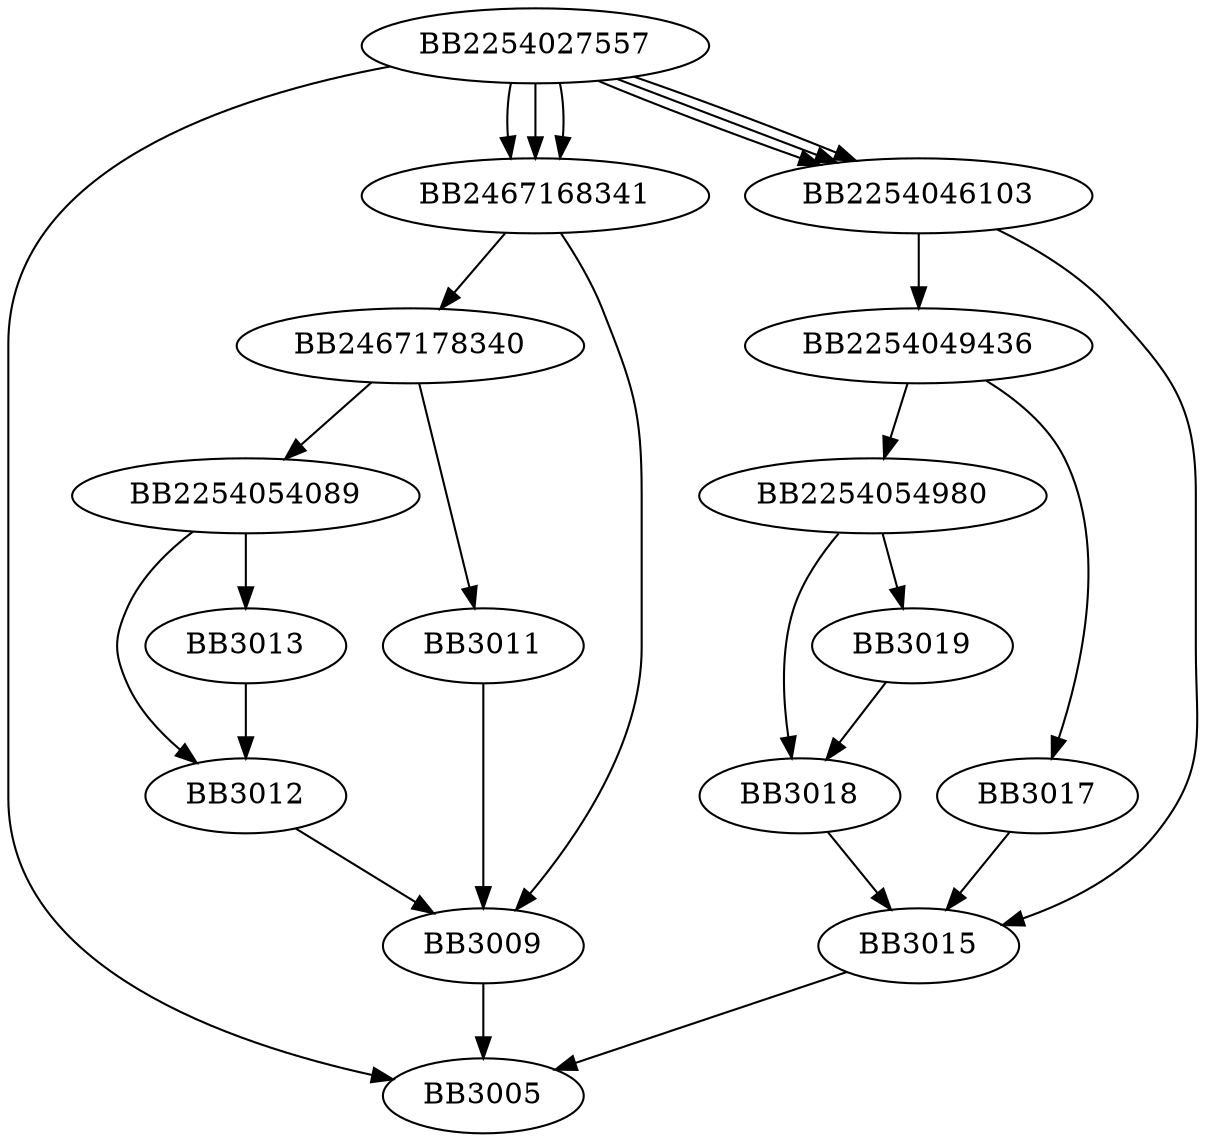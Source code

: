 digraph G{
	BB2254027557->BB3005;
	BB2254027557->BB2467168341;
	BB2254027557->BB2467168341;
	BB2254027557->BB2467168341;
	BB2254027557->BB2254046103;
	BB2254027557->BB2254046103;
	BB2254027557->BB2254046103;
	BB2467168341->BB2467178340;
	BB2467168341->BB3009;
	BB2467178340->BB2254054089;
	BB2467178340->BB3011;
	BB2254054089->BB3012;
	BB2254054089->BB3013;
	BB3013->BB3012;
	BB3012->BB3009;
	BB3011->BB3009;
	BB3009->BB3005;
	BB2254046103->BB2254049436;
	BB2254046103->BB3015;
	BB2254049436->BB2254054980;
	BB2254049436->BB3017;
	BB2254054980->BB3018;
	BB2254054980->BB3019;
	BB3019->BB3018;
	BB3018->BB3015;
	BB3017->BB3015;
	BB3015->BB3005;
}
